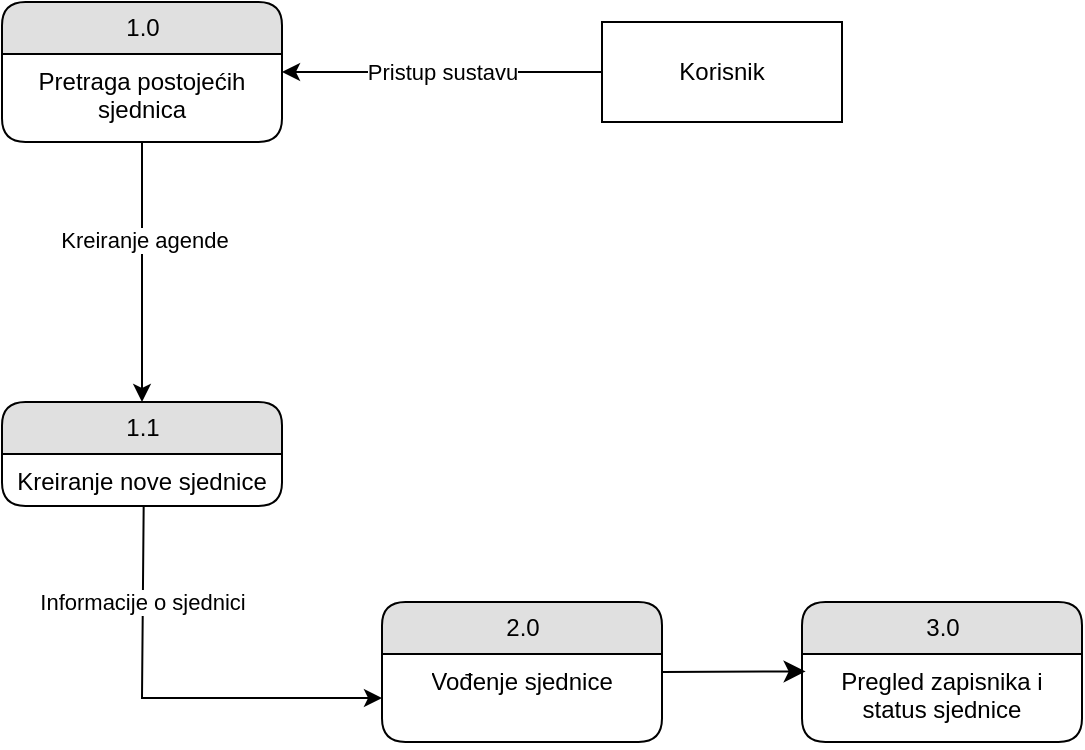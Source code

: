 <mxfile version="24.7.17">
  <diagram name="Page-1" id="21ORsQWHsIKUVIGTKt5p">
    <mxGraphModel dx="555" dy="754" grid="1" gridSize="10" guides="1" tooltips="1" connect="1" arrows="1" fold="1" page="1" pageScale="1" pageWidth="827" pageHeight="1169" math="0" shadow="0">
      <root>
        <mxCell id="0" />
        <mxCell id="1" parent="0" />
        <mxCell id="k6NDIBWFTyBHspbXZSGC-85" value="1.0" style="swimlane;html=1;fontStyle=0;childLayout=stackLayout;horizontal=1;startSize=26;fillColor=#e0e0e0;horizontalStack=0;resizeParent=1;resizeLast=0;collapsible=1;marginBottom=0;swimlaneFillColor=#ffffff;align=center;rounded=1;shadow=0;comic=0;labelBackgroundColor=none;strokeWidth=1;fontFamily=Helvetica;fontSize=12" parent="1" vertex="1">
          <mxGeometry x="160" y="50" width="140" height="70" as="geometry" />
        </mxCell>
        <mxCell id="k6NDIBWFTyBHspbXZSGC-86" value="Pretraga postojećih sjednica" style="text;html=1;strokeColor=none;fillColor=none;spacingLeft=4;spacingRight=4;whiteSpace=wrap;overflow=hidden;rotatable=0;points=[[0,0.5],[1,0.5]];portConstraint=eastwest;align=center;fontFamily=Helvetica;fontStyle=0" parent="k6NDIBWFTyBHspbXZSGC-85" vertex="1">
          <mxGeometry y="26" width="140" height="44" as="geometry" />
        </mxCell>
        <mxCell id="k6NDIBWFTyBHspbXZSGC-87" value="1.1" style="swimlane;html=1;fontStyle=0;childLayout=stackLayout;horizontal=1;startSize=26;fillColor=#e0e0e0;horizontalStack=0;resizeParent=1;resizeLast=0;collapsible=1;marginBottom=0;swimlaneFillColor=#ffffff;align=center;rounded=1;shadow=0;comic=0;labelBackgroundColor=none;strokeWidth=1;fontFamily=Helvetica;fontSize=12" parent="1" vertex="1">
          <mxGeometry x="160" y="250" width="140" height="52" as="geometry" />
        </mxCell>
        <mxCell id="k6NDIBWFTyBHspbXZSGC-88" value="Kreiranje nove sjednice" style="text;html=1;strokeColor=none;fillColor=none;spacingLeft=4;spacingRight=4;whiteSpace=wrap;overflow=hidden;rotatable=0;points=[[0,0.5],[1,0.5]];portConstraint=eastwest;align=center;fontFamily=Helvetica;fontStyle=0" parent="k6NDIBWFTyBHspbXZSGC-87" vertex="1">
          <mxGeometry y="26" width="140" height="26" as="geometry" />
        </mxCell>
        <mxCell id="k6NDIBWFTyBHspbXZSGC-89" value="2.0" style="swimlane;html=1;fontStyle=0;childLayout=stackLayout;horizontal=1;startSize=26;fillColor=#e0e0e0;horizontalStack=0;resizeParent=1;resizeLast=0;collapsible=1;marginBottom=0;swimlaneFillColor=#ffffff;align=center;rounded=1;shadow=0;comic=0;labelBackgroundColor=none;strokeWidth=1;fontFamily=Helvetica;fontSize=12" parent="1" vertex="1">
          <mxGeometry x="350" y="350" width="140" height="70" as="geometry" />
        </mxCell>
        <mxCell id="k6NDIBWFTyBHspbXZSGC-90" value="Vođenje sjednice" style="text;html=1;strokeColor=none;fillColor=none;spacingLeft=4;spacingRight=4;whiteSpace=wrap;overflow=hidden;rotatable=0;points=[[0,0.5],[1,0.5]];portConstraint=eastwest;align=center;fontFamily=Helvetica;fontStyle=0" parent="k6NDIBWFTyBHspbXZSGC-89" vertex="1">
          <mxGeometry y="26" width="140" height="44" as="geometry" />
        </mxCell>
        <mxCell id="k6NDIBWFTyBHspbXZSGC-91" value="Korisnik" style="whiteSpace=wrap;html=1;rounded=0;shadow=0;comic=0;labelBackgroundColor=none;strokeWidth=1;fontFamily=Helvetica;fontSize=12;align=center;fontStyle=0" parent="1" vertex="1">
          <mxGeometry x="460" y="60" width="120" height="50" as="geometry" />
        </mxCell>
        <mxCell id="k6NDIBWFTyBHspbXZSGC-92" value="" style="endArrow=classic;html=1;rounded=0;fontFamily=Helvetica;fontStyle=0;" parent="1" source="k6NDIBWFTyBHspbXZSGC-91" edge="1" target="k6NDIBWFTyBHspbXZSGC-85">
          <mxGeometry width="50" height="50" relative="1" as="geometry">
            <mxPoint x="470" y="170" as="sourcePoint" />
            <mxPoint x="300" y="66.8" as="targetPoint" />
            <Array as="points" />
          </mxGeometry>
        </mxCell>
        <mxCell id="k6NDIBWFTyBHspbXZSGC-93" value="Pristup sustavu" style="edgeLabel;html=1;align=center;verticalAlign=middle;resizable=0;points=[];fontFamily=Helvetica;fontStyle=0" parent="k6NDIBWFTyBHspbXZSGC-92" vertex="1" connectable="0">
          <mxGeometry x="-0.172" y="1" relative="1" as="geometry">
            <mxPoint x="-14" y="-1" as="offset" />
          </mxGeometry>
        </mxCell>
        <mxCell id="k6NDIBWFTyBHspbXZSGC-96" value="" style="endArrow=classic;html=1;rounded=0;entryX=0.5;entryY=0;entryDx=0;entryDy=0;fontFamily=Helvetica;fontStyle=0" parent="1" target="k6NDIBWFTyBHspbXZSGC-87" edge="1">
          <mxGeometry width="50" height="50" relative="1" as="geometry">
            <mxPoint x="230" y="120" as="sourcePoint" />
            <mxPoint x="460" y="180" as="targetPoint" />
          </mxGeometry>
        </mxCell>
        <mxCell id="k6NDIBWFTyBHspbXZSGC-97" value="Kreiranje agende" style="edgeLabel;html=1;align=center;verticalAlign=middle;resizable=0;points=[];fontFamily=Helvetica;fontStyle=0" parent="k6NDIBWFTyBHspbXZSGC-96" vertex="1" connectable="0">
          <mxGeometry x="-0.252" y="1" relative="1" as="geometry">
            <mxPoint as="offset" />
          </mxGeometry>
        </mxCell>
        <mxCell id="k6NDIBWFTyBHspbXZSGC-98" value="" style="endArrow=classic;html=1;rounded=0;exitX=0.506;exitY=0.992;exitDx=0;exitDy=0;exitPerimeter=0;entryX=0;entryY=0.5;entryDx=0;entryDy=0;fontFamily=Helvetica;fontStyle=0" parent="1" source="k6NDIBWFTyBHspbXZSGC-88" target="k6NDIBWFTyBHspbXZSGC-90" edge="1">
          <mxGeometry width="50" height="50" relative="1" as="geometry">
            <mxPoint x="410" y="230" as="sourcePoint" />
            <mxPoint x="460" y="180" as="targetPoint" />
            <Array as="points">
              <mxPoint x="230" y="398" />
            </Array>
          </mxGeometry>
        </mxCell>
        <mxCell id="k6NDIBWFTyBHspbXZSGC-99" value="Informacije o sjednici" style="edgeLabel;html=1;align=center;verticalAlign=middle;resizable=0;points=[];fontFamily=Helvetica;fontStyle=0" parent="k6NDIBWFTyBHspbXZSGC-98" vertex="1" connectable="0">
          <mxGeometry x="-0.299" relative="1" as="geometry">
            <mxPoint y="-28" as="offset" />
          </mxGeometry>
        </mxCell>
        <mxCell id="5yp5b8ZGeFaidCORp6AO-2" value="3.0" style="swimlane;html=1;fontStyle=0;childLayout=stackLayout;horizontal=1;startSize=26;fillColor=#e0e0e0;horizontalStack=0;resizeParent=1;resizeLast=0;collapsible=1;marginBottom=0;swimlaneFillColor=#ffffff;align=center;rounded=1;shadow=0;comic=0;labelBackgroundColor=none;strokeWidth=1;fontFamily=Helvetica;fontSize=12" parent="1" vertex="1">
          <mxGeometry x="560" y="350" width="140" height="70" as="geometry" />
        </mxCell>
        <mxCell id="5yp5b8ZGeFaidCORp6AO-3" value="Pregled zapisnika i status sjednice" style="text;html=1;strokeColor=none;fillColor=none;spacingLeft=4;spacingRight=4;whiteSpace=wrap;overflow=hidden;rotatable=0;points=[[0,0.5],[1,0.5]];portConstraint=eastwest;align=center;fontFamily=Helvetica;fontStyle=0" parent="5yp5b8ZGeFaidCORp6AO-2" vertex="1">
          <mxGeometry y="26" width="140" height="44" as="geometry" />
        </mxCell>
        <mxCell id="5yp5b8ZGeFaidCORp6AO-4" style="edgeStyle=none;curved=1;rounded=0;orthogonalLoop=1;jettySize=auto;html=1;exitX=1;exitY=0.5;exitDx=0;exitDy=0;entryX=0.013;entryY=0.198;entryDx=0;entryDy=0;fontSize=12;startSize=8;endSize=8;entryPerimeter=0;" parent="1" source="k6NDIBWFTyBHspbXZSGC-89" target="5yp5b8ZGeFaidCORp6AO-3" edge="1">
          <mxGeometry relative="1" as="geometry" />
        </mxCell>
      </root>
    </mxGraphModel>
  </diagram>
</mxfile>
